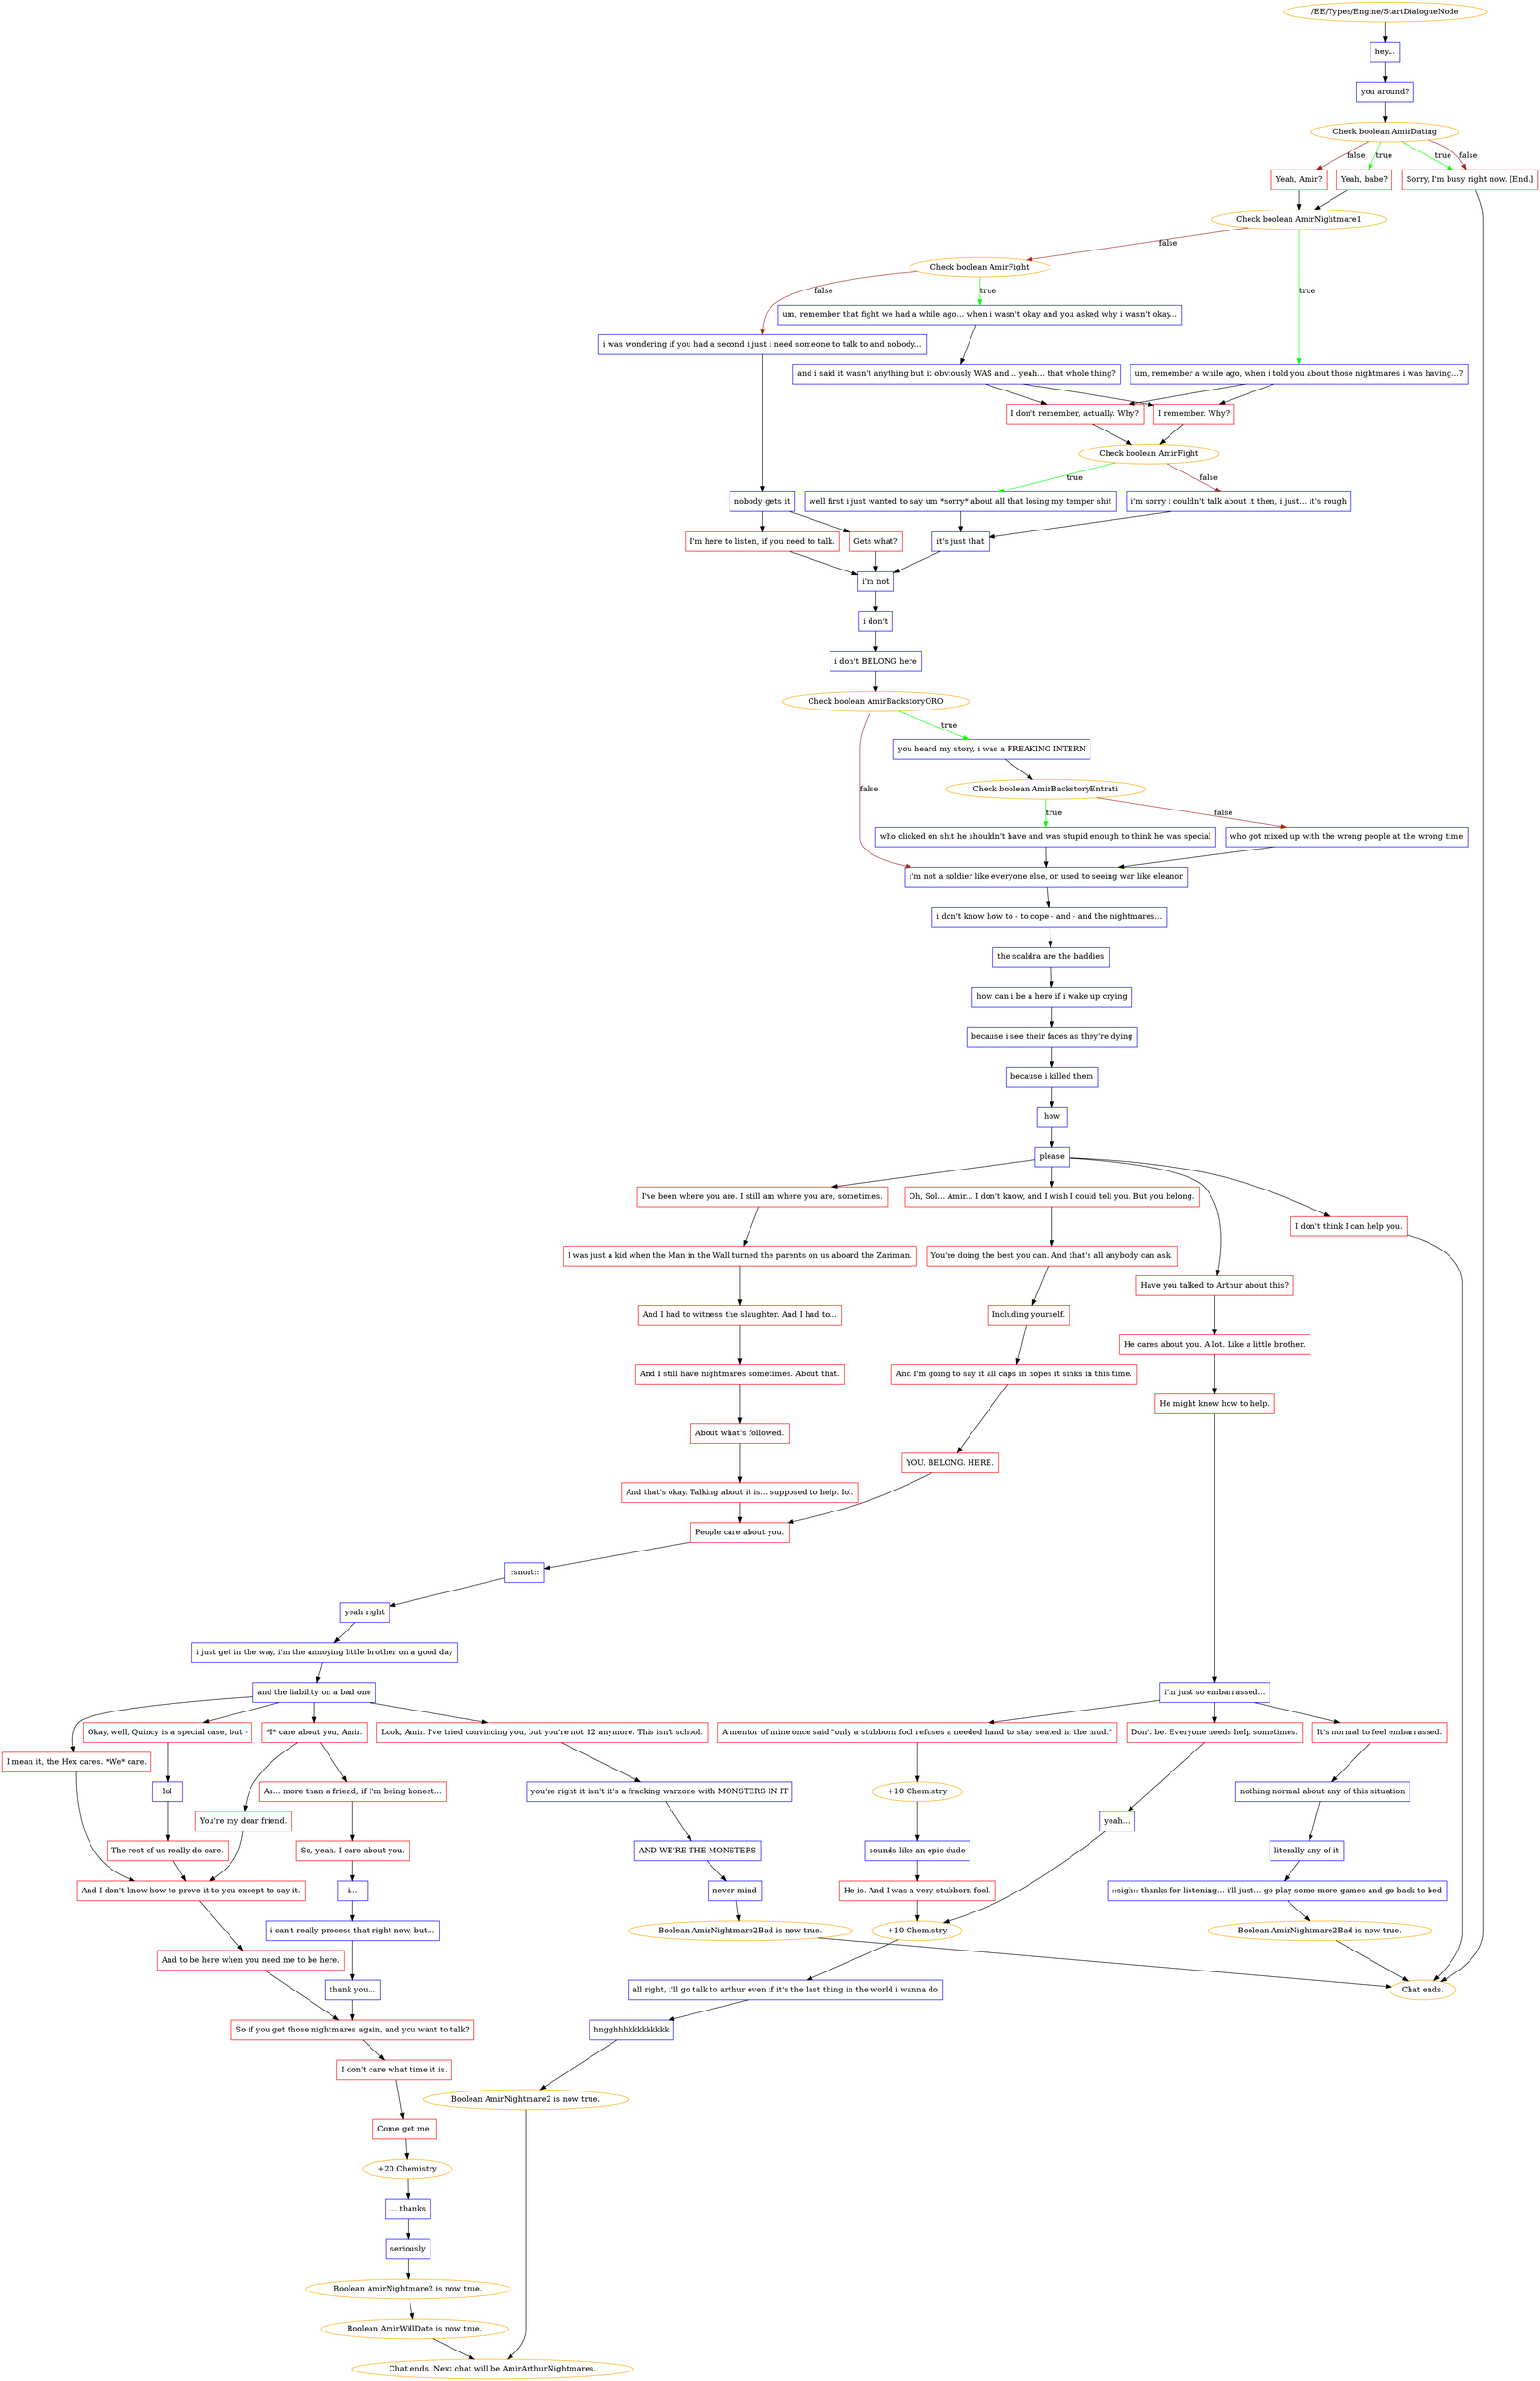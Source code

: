 digraph {
	1769 [label="/EE/Types/Engine/StartDialogueNode",color=orange];
		1769 -> 1770;
	1770 [label="hey...",shape=box,color=blue];
		1770 -> 1771;
	1771 [label="you around?",shape=box,color=blue];
		1771 -> 1772;
	1772 [label="Check boolean AmirDating",color=orange];
		1772 -> 1773 [label=true,color=green];
		1772 -> 1775 [label=true,color=green];
		1772 -> 1774 [label=false,color=brown];
		1772 -> 1775 [label=false,color=brown];
	1773 [label="Yeah, babe?",shape=box,color=red];
		1773 -> 1777;
	1775 [label="Sorry, I'm busy right now. [End.]",shape=box,color=red];
		1775 -> "Chat ends.";
	1774 [label="Yeah, Amir?",shape=box,color=red];
		1774 -> 1777;
	1777 [label="Check boolean AmirNightmare1",color=orange];
		1777 -> 1778 [label=true,color=green];
		1777 -> 1779 [label=false,color=brown];
	"Chat ends." [color=orange];
	1778 [label="um, remember a while ago, when i told you about those nightmares i was having...?",shape=box,color=blue];
		1778 -> 1784;
		1778 -> 1785;
	1779 [label="Check boolean AmirFight",color=orange];
		1779 -> 1780 [label=true,color=green];
		1779 -> 1782 [label=false,color=brown];
	1784 [label="I don't remember, actually. Why?",shape=box,color=red];
		1784 -> 1788;
	1785 [label="I remember. Why?",shape=box,color=red];
		1785 -> 1788;
	1780 [label="um, remember that fight we had a while ago... when i wasn't okay and you asked why i wasn't okay...",shape=box,color=blue];
		1780 -> 1781;
	1782 [label="i was wondering if you had a second i just i need someone to talk to and nobody...",shape=box,color=blue];
		1782 -> 1783;
	1788 [label="Check boolean AmirFight",color=orange];
		1788 -> 1789 [label=true,color=green];
		1788 -> 1790 [label=false,color=brown];
	1781 [label="and i said it wasn't anything but it obviously WAS and... yeah... that whole thing?",shape=box,color=blue];
		1781 -> 1784;
		1781 -> 1785;
	1783 [label="nobody gets it",shape=box,color=blue];
		1783 -> 1786;
		1783 -> 1787;
	1789 [label="well first i just wanted to say um *sorry* about all that losing my temper shit",shape=box,color=blue];
		1789 -> 1791;
	1790 [label="i'm sorry i couldn't talk about it then, i just... it's rough",shape=box,color=blue];
		1790 -> 1791;
	1786 [label="Gets what?",shape=box,color=red];
		1786 -> 1792;
	1787 [label="I'm here to listen, if you need to talk.",shape=box,color=red];
		1787 -> 1792;
	1791 [label="it's just that",shape=box,color=blue];
		1791 -> 1792;
	1792 [label="i'm not",shape=box,color=blue];
		1792 -> 1793;
	1793 [label="i don't",shape=box,color=blue];
		1793 -> 1794;
	1794 [label="i don't BELONG here",shape=box,color=blue];
		1794 -> 1795;
	1795 [label="Check boolean AmirBackstoryORO",color=orange];
		1795 -> 1796 [label=true,color=green];
		1795 -> 1800 [label=false,color=brown];
	1796 [label="you heard my story, i was a FREAKING INTERN",shape=box,color=blue];
		1796 -> 1797;
	1800 [label="i'm not a soldier like everyone else, or used to seeing war like eleanor",shape=box,color=blue];
		1800 -> 1801;
	1797 [label="Check boolean AmirBackstoryEntrati",color=orange];
		1797 -> 1798 [label=true,color=green];
		1797 -> 1799 [label=false,color=brown];
	1801 [label="i don't know how to - to cope - and - and the nightmares...",shape=box,color=blue];
		1801 -> 1802;
	1798 [label="who clicked on shit he shouldn't have and was stupid enough to think he was special",shape=box,color=blue];
		1798 -> 1800;
	1799 [label="who got mixed up with the wrong people at the wrong time",shape=box,color=blue];
		1799 -> 1800;
	1802 [label="the scaldra are the baddies",shape=box,color=blue];
		1802 -> 1803;
	1803 [label="how can i be a hero if i wake up crying",shape=box,color=blue];
		1803 -> 1806;
	1806 [label="because i see their faces as they're dying",shape=box,color=blue];
		1806 -> 1807;
	1807 [label="because i killed them",shape=box,color=blue];
		1807 -> 1808;
	1808 [label="how",shape=box,color=blue];
		1808 -> 1809;
	1809 [label="please",shape=box,color=blue];
		1809 -> 1810;
		1809 -> 1811;
		1809 -> 1812;
		1809 -> 1813;
	1810 [label="Oh, Sol... Amir... I don't know, and I wish I could tell you. But you belong.",shape=box,color=red];
		1810 -> 1815;
	1811 [label="I've been where you are. I still am where you are, sometimes.",shape=box,color=red];
		1811 -> 1816;
	1812 [label="Have you talked to Arthur about this?",shape=box,color=red];
		1812 -> 1817;
	1813 [label="I don't think I can help you.",shape=box,color=red];
		1813 -> "Chat ends.";
	1815 [label="You're doing the best you can. And that's all anybody can ask.",shape=box,color=red];
		1815 -> 1818;
	1816 [label="I was just a kid when the Man in the Wall turned the parents on us aboard the Zariman.",shape=box,color=red];
		1816 -> 1819;
	1817 [label="He cares about you. A lot. Like a little brother.",shape=box,color=red];
		1817 -> 1820;
	"Chat ends." [color=orange];
	1818 [label="Including yourself.",shape=box,color=red];
		1818 -> 1821;
	1819 [label="And I had to witness the slaughter. And I had to...",shape=box,color=red];
		1819 -> 1822;
	1820 [label="He might know how to help.",shape=box,color=red];
		1820 -> 1823;
	1821 [label="And I'm going to say it all caps in hopes it sinks in this time.",shape=box,color=red];
		1821 -> 1824;
	1822 [label="And I still have nightmares sometimes. About that.",shape=box,color=red];
		1822 -> 1825;
	1823 [label="i'm just so embarrassed...",shape=box,color=blue];
		1823 -> 1826;
		1823 -> 1827;
		1823 -> 1828;
	1824 [label="YOU. BELONG. HERE.",shape=box,color=red];
		1824 -> 1838;
	1825 [label="About what's followed.",shape=box,color=red];
		1825 -> 1829;
	1826 [label="Don't be. Everyone needs help sometimes.",shape=box,color=red];
		1826 -> 1830;
	1827 [label="A mentor of mine once said \"only a stubborn fool refuses a needed hand to stay seated in the mud.\"",shape=box,color=red];
		1827 -> 1837;
	1828 [label="It's normal to feel embarrassed.",shape=box,color=red];
		1828 -> 1839;
	1838 [label="People care about you.",shape=box,color=red];
		1838 -> 1835;
	1829 [label="And that's okay. Talking about it is... supposed to help. lol.",shape=box,color=red];
		1829 -> 1838;
	1830 [label="yeah...",shape=box,color=blue];
		1830 -> 1848;
	1837 [label="+10 Chemistry",color=orange];
		1837 -> 1831;
	1839 [label="nothing normal about any of this situation",shape=box,color=blue];
		1839 -> 1840;
	1835 [label="::snort::",shape=box,color=blue];
		1835 -> 1842;
	1848 [label="+10 Chemistry",color=orange];
		1848 -> 1834;
	1831 [label="sounds like an epic dude",shape=box,color=blue];
		1831 -> 1836;
	1840 [label="literally any of it",shape=box,color=blue];
		1840 -> 1841;
	1842 [label="yeah right",shape=box,color=blue];
		1842 -> 1843;
	1834 [label="all right, i'll go talk to arthur even if it's the last thing in the world i wanna do",shape=box,color=blue];
		1834 -> 1845;
	1836 [label="He is. And I was a very stubborn fool.",shape=box,color=red];
		1836 -> 1848;
	1841 [label="::sigh:: thanks for listening... i'll just... go play some more games and go back to bed",shape=box,color=blue];
		1841 -> 1846;
	1843 [label="i just get in the way, i'm the annoying little brother on a good day",shape=box,color=blue];
		1843 -> 1844;
	1845 [label="hngghhhkkkkkkkkk",shape=box,color=blue];
		1845 -> 1849;
	1846 [label="Boolean AmirNightmare2Bad is now true.",color=orange];
		1846 -> "Chat ends.";
	1844 [label="and the liability on a bad one",shape=box,color=blue];
		1844 -> 1851;
		1844 -> 1852;
		1844 -> 1853;
		1844 -> 1854;
	1849 [label="Boolean AmirNightmare2 is now true.",color=orange];
		1849 -> "Chat ends. Next chat will be AmirArthurNightmares.";
	"Chat ends." [color=orange];
	1851 [label="*I* care about you, Amir.",shape=box,color=red];
		1851 -> 1860;
		1851 -> 1859;
	1852 [label="I mean it, the Hex cares. *We* care.",shape=box,color=red];
		1852 -> 1865;
	1853 [label="Okay, well, Quincy is a special case, but -",shape=box,color=red];
		1853 -> 1856;
	1854 [label="Look, Amir. I've tried convincing you, but you're not 12 anymore. This isn't school.",shape=box,color=red];
		1854 -> 1855;
	"Chat ends. Next chat will be AmirArthurNightmares." [color=orange];
	1860 [label="As... more than a friend, if I'm being honest...",shape=box,color=red];
		1860 -> 1861;
	1859 [label="You're my dear friend.",shape=box,color=red];
		1859 -> 1865;
	1865 [label="And I don't know how to prove it to you except to say it.",shape=box,color=red];
		1865 -> 1869;
	1856 [label="lol",shape=box,color=blue];
		1856 -> 1857;
	1855 [label="you're right it isn't it's a fracking warzone with MONSTERS IN IT",shape=box,color=blue];
		1855 -> 1858;
	1861 [label="So, yeah. I care about you.",shape=box,color=red];
		1861 -> 1866;
	1869 [label="And to be here when you need me to be here.",shape=box,color=red];
		1869 -> 1871;
	1857 [label="The rest of us really do care.",shape=box,color=red];
		1857 -> 1865;
	1858 [label="AND WE'RE THE MONSTERS",shape=box,color=blue];
		1858 -> 1862;
	1866 [label="i...",shape=box,color=blue];
		1866 -> 1867;
	1871 [label="So if you get those nightmares again, and you want to talk?",shape=box,color=red];
		1871 -> 1872;
	1862 [label="never mind",shape=box,color=blue];
		1862 -> 1863;
	1867 [label="i can't really process that right now, but...",shape=box,color=blue];
		1867 -> 1868;
	1872 [label="I don't care what time it is.",shape=box,color=red];
		1872 -> 1873;
	1863 [label="Boolean AmirNightmare2Bad is now true.",color=orange];
		1863 -> "Chat ends.";
	1868 [label="thank you...",shape=box,color=blue];
		1868 -> 1871;
	1873 [label="Come get me.",shape=box,color=red];
		1873 -> 1875;
	"Chat ends." [color=orange];
	1875 [label="+20 Chemistry",color=orange];
		1875 -> 1870;
	1870 [label="... thanks",shape=box,color=blue];
		1870 -> 1874;
	1874 [label="seriously",shape=box,color=blue];
		1874 -> 1876;
	1876 [label="Boolean AmirNightmare2 is now true.",color=orange];
		1876 -> 1877;
	1877 [label="Boolean AmirWillDate is now true.",color=orange];
		1877 -> "Chat ends. Next chat will be AmirArthurNightmares.";
	"Chat ends. Next chat will be AmirArthurNightmares." [color=orange];
}
